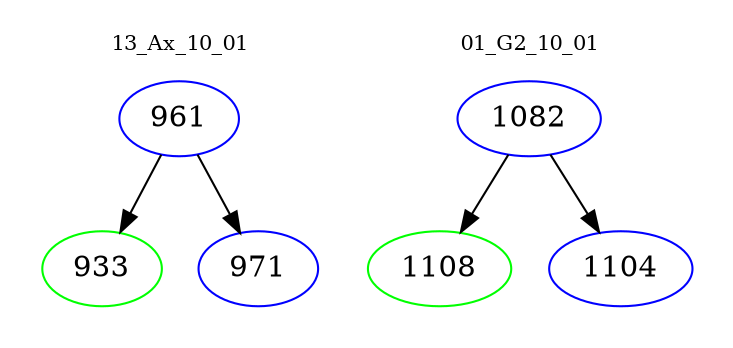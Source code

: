 digraph{
subgraph cluster_0 {
color = white
label = "13_Ax_10_01";
fontsize=10;
T0_961 [label="961", color="blue"]
T0_961 -> T0_933 [color="black"]
T0_933 [label="933", color="green"]
T0_961 -> T0_971 [color="black"]
T0_971 [label="971", color="blue"]
}
subgraph cluster_1 {
color = white
label = "01_G2_10_01";
fontsize=10;
T1_1082 [label="1082", color="blue"]
T1_1082 -> T1_1108 [color="black"]
T1_1108 [label="1108", color="green"]
T1_1082 -> T1_1104 [color="black"]
T1_1104 [label="1104", color="blue"]
}
}
